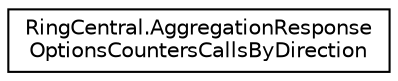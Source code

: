 digraph "Graphical Class Hierarchy"
{
 // LATEX_PDF_SIZE
  edge [fontname="Helvetica",fontsize="10",labelfontname="Helvetica",labelfontsize="10"];
  node [fontname="Helvetica",fontsize="10",shape=record];
  rankdir="LR";
  Node0 [label="RingCentral.AggregationResponse\lOptionsCountersCallsByDirection",height=0.2,width=0.4,color="black", fillcolor="white", style="filled",URL="$classRingCentral_1_1AggregationResponseOptionsCountersCallsByDirection.html",tooltip=" "];
}
